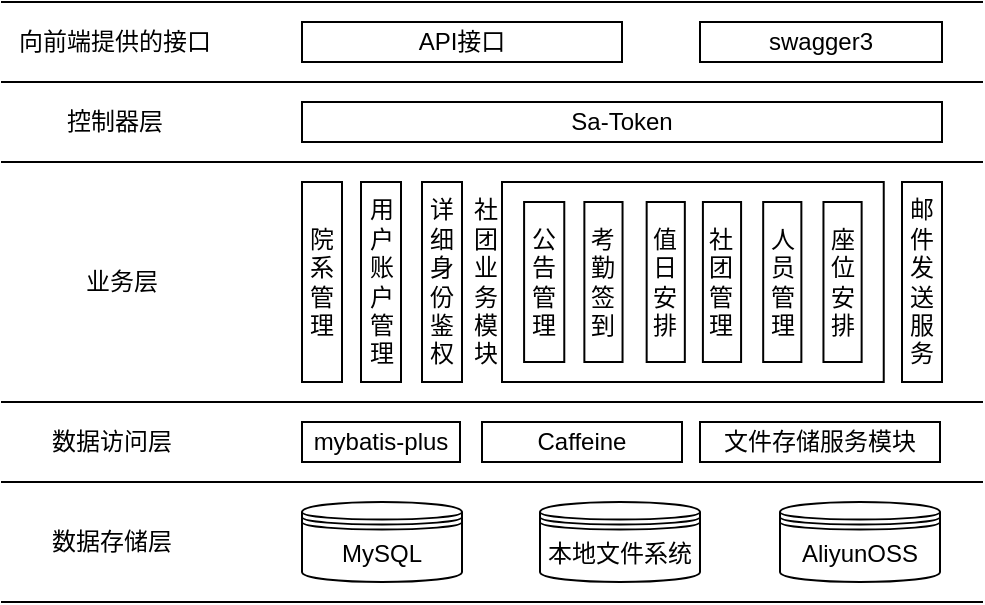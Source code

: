 <mxfile version="22.0.2" type="device">
  <diagram name="第 1 页" id="kYuHIrQTvLd25YGPLH1h">
    <mxGraphModel dx="91" dy="593" grid="1" gridSize="10" guides="1" tooltips="1" connect="1" arrows="1" fold="1" page="1" pageScale="1" pageWidth="827" pageHeight="1169" math="0" shadow="0">
      <root>
        <mxCell id="0" />
        <mxCell id="1" parent="0" />
        <mxCell id="-y3yfsBdpUwIm31mxRyQ-242" value="" style="shape=partialRectangle;whiteSpace=wrap;html=1;left=0;right=0;fillColor=none;" parent="1" vertex="1">
          <mxGeometry x="880" y="320" width="490" height="60" as="geometry" />
        </mxCell>
        <mxCell id="-y3yfsBdpUwIm31mxRyQ-165" value="MySQL" style="shape=datastore;whiteSpace=wrap;html=1;" parent="1" vertex="1">
          <mxGeometry x="1030" y="330" width="80" height="40" as="geometry" />
        </mxCell>
        <mxCell id="-y3yfsBdpUwIm31mxRyQ-166" value="&lt;font style=&quot;font-size: 12px;&quot;&gt;AliyunOSS&lt;/font&gt;" style="shape=datastore;whiteSpace=wrap;html=1;" parent="1" vertex="1">
          <mxGeometry x="1269" y="330" width="80" height="40" as="geometry" />
        </mxCell>
        <mxCell id="-y3yfsBdpUwIm31mxRyQ-167" value="&lt;font style=&quot;font-size: 12px;&quot;&gt;本地文件系统&lt;/font&gt;" style="shape=datastore;whiteSpace=wrap;html=1;" parent="1" vertex="1">
          <mxGeometry x="1149" y="330" width="80" height="40" as="geometry" />
        </mxCell>
        <mxCell id="-y3yfsBdpUwIm31mxRyQ-218" value="文件存储服务模块" style="rounded=0;whiteSpace=wrap;html=1;" parent="1" vertex="1">
          <mxGeometry x="1229" y="290" width="120" height="20" as="geometry" />
        </mxCell>
        <mxCell id="-y3yfsBdpUwIm31mxRyQ-219" value="mybatis-plus" style="rounded=0;whiteSpace=wrap;html=1;" parent="1" vertex="1">
          <mxGeometry x="1030" y="290" width="79" height="20" as="geometry" />
        </mxCell>
        <mxCell id="-y3yfsBdpUwIm31mxRyQ-222" value="Sa-Token" style="rounded=0;whiteSpace=wrap;html=1;" parent="1" vertex="1">
          <mxGeometry x="1030" y="130" width="320" height="20" as="geometry" />
        </mxCell>
        <mxCell id="-y3yfsBdpUwIm31mxRyQ-223" value="Caffeine" style="rounded=0;whiteSpace=wrap;html=1;" parent="1" vertex="1">
          <mxGeometry x="1120" y="290" width="100" height="20" as="geometry" />
        </mxCell>
        <mxCell id="-y3yfsBdpUwIm31mxRyQ-211" value="用&lt;br&gt;户&lt;br&gt;账&lt;br&gt;户&lt;br&gt;管&lt;br&gt;理" style="rounded=0;whiteSpace=wrap;html=1;" parent="1" vertex="1">
          <mxGeometry x="1059.5" y="170" width="20" height="100" as="geometry" />
        </mxCell>
        <mxCell id="-y3yfsBdpUwIm31mxRyQ-212" value="院&lt;br&gt;系&lt;br&gt;管&lt;br&gt;理" style="rounded=0;whiteSpace=wrap;html=1;" parent="1" vertex="1">
          <mxGeometry x="1030" y="170" width="20" height="100" as="geometry" />
        </mxCell>
        <mxCell id="-y3yfsBdpUwIm31mxRyQ-236" value="API接口" style="rounded=0;whiteSpace=wrap;html=1;" parent="1" vertex="1">
          <mxGeometry x="1030" y="90" width="160" height="20" as="geometry" />
        </mxCell>
        <mxCell id="-y3yfsBdpUwIm31mxRyQ-237" value="swagger3" style="rounded=0;whiteSpace=wrap;html=1;" parent="1" vertex="1">
          <mxGeometry x="1229" y="90" width="121" height="20" as="geometry" />
        </mxCell>
        <mxCell id="-y3yfsBdpUwIm31mxRyQ-251" value="" style="group" parent="1" vertex="1" connectable="0">
          <mxGeometry x="880" y="80" width="490" height="40" as="geometry" />
        </mxCell>
        <mxCell id="-y3yfsBdpUwIm31mxRyQ-238" value="" style="shape=partialRectangle;whiteSpace=wrap;html=1;left=0;right=0;fillColor=none;" parent="-y3yfsBdpUwIm31mxRyQ-251" vertex="1">
          <mxGeometry width="490" height="40" as="geometry" />
        </mxCell>
        <mxCell id="-y3yfsBdpUwIm31mxRyQ-243" value="向前端提供的接口" style="text;html=1;strokeColor=none;fillColor=none;align=center;verticalAlign=middle;whiteSpace=wrap;rounded=0;" parent="-y3yfsBdpUwIm31mxRyQ-251" vertex="1">
          <mxGeometry width="113" height="40" as="geometry" />
        </mxCell>
        <mxCell id="-y3yfsBdpUwIm31mxRyQ-254" value="" style="group" parent="1" vertex="1" connectable="0">
          <mxGeometry x="880" y="120" width="490" height="40" as="geometry" />
        </mxCell>
        <mxCell id="-y3yfsBdpUwIm31mxRyQ-239" value="" style="shape=partialRectangle;whiteSpace=wrap;html=1;left=0;right=0;fillColor=none;" parent="-y3yfsBdpUwIm31mxRyQ-254" vertex="1">
          <mxGeometry width="490" height="40" as="geometry" />
        </mxCell>
        <mxCell id="-y3yfsBdpUwIm31mxRyQ-244" value="控制器层" style="text;html=1;strokeColor=none;fillColor=none;align=center;verticalAlign=middle;whiteSpace=wrap;rounded=0;" parent="-y3yfsBdpUwIm31mxRyQ-254" vertex="1">
          <mxGeometry width="113" height="40" as="geometry" />
        </mxCell>
        <mxCell id="-y3yfsBdpUwIm31mxRyQ-256" value="" style="group" parent="1" vertex="1" connectable="0">
          <mxGeometry x="880" y="280" width="490" height="40" as="geometry" />
        </mxCell>
        <mxCell id="-y3yfsBdpUwIm31mxRyQ-241" value="" style="shape=partialRectangle;whiteSpace=wrap;html=1;left=0;right=0;fillColor=none;" parent="-y3yfsBdpUwIm31mxRyQ-256" vertex="1">
          <mxGeometry width="490" height="40" as="geometry" />
        </mxCell>
        <mxCell id="-y3yfsBdpUwIm31mxRyQ-247" value="数据访问层" style="text;html=1;strokeColor=none;fillColor=none;align=center;verticalAlign=middle;whiteSpace=wrap;rounded=0;" parent="-y3yfsBdpUwIm31mxRyQ-256" vertex="1">
          <mxGeometry width="110" height="40" as="geometry" />
        </mxCell>
        <mxCell id="-y3yfsBdpUwIm31mxRyQ-259" value="详&lt;br&gt;细&lt;br&gt;身&lt;br&gt;份&lt;br&gt;鉴&lt;br&gt;权" style="rounded=0;whiteSpace=wrap;html=1;" parent="1" vertex="1">
          <mxGeometry x="1090" y="170" width="20" height="100" as="geometry" />
        </mxCell>
        <mxCell id="-y3yfsBdpUwIm31mxRyQ-262" value="邮&lt;br&gt;件&lt;br&gt;发&lt;br&gt;送&lt;br&gt;服&lt;br&gt;务" style="rounded=0;whiteSpace=wrap;html=1;" parent="1" vertex="1">
          <mxGeometry x="1330" y="170" width="20" height="100" as="geometry" />
        </mxCell>
        <mxCell id="-y3yfsBdpUwIm31mxRyQ-266" value="业务层" style="text;html=1;strokeColor=none;fillColor=none;align=center;verticalAlign=middle;whiteSpace=wrap;rounded=0;" parent="1" vertex="1">
          <mxGeometry x="880" y="160" width="120" height="120" as="geometry" />
        </mxCell>
        <mxCell id="-y3yfsBdpUwIm31mxRyQ-267" value="" style="group" parent="1" vertex="1" connectable="0">
          <mxGeometry x="1130" y="170" width="190.868" height="100" as="geometry" />
        </mxCell>
        <mxCell id="-y3yfsBdpUwIm31mxRyQ-200" value="社&lt;br&gt;团&lt;br&gt;业&lt;br&gt;务&lt;br&gt;模&lt;br&gt;块" style="rounded=0;whiteSpace=wrap;html=1;labelPosition=left;verticalLabelPosition=middle;align=right;verticalAlign=middle;horizontal=1;container=0;" parent="-y3yfsBdpUwIm31mxRyQ-267" vertex="1">
          <mxGeometry width="190.868" height="100" as="geometry" />
        </mxCell>
        <mxCell id="-y3yfsBdpUwIm31mxRyQ-194" value="公&lt;br&gt;告&lt;br&gt;管&lt;br&gt;理" style="rounded=0;html=1;verticalAlign=middle;horizontal=1;whiteSpace=wrap;container=0;" parent="-y3yfsBdpUwIm31mxRyQ-267" vertex="1">
          <mxGeometry x="11.05" y="10" width="20.091" height="80" as="geometry" />
        </mxCell>
        <mxCell id="-y3yfsBdpUwIm31mxRyQ-195" value="考&lt;br&gt;勤&lt;br&gt;签&lt;br&gt;到" style="rounded=0;html=1;verticalAlign=middle;horizontal=1;whiteSpace=wrap;container=0;" parent="-y3yfsBdpUwIm31mxRyQ-267" vertex="1">
          <mxGeometry x="41.187" y="10" width="19.087" height="80" as="geometry" />
        </mxCell>
        <mxCell id="-y3yfsBdpUwIm31mxRyQ-196" value="值&lt;br&gt;日&lt;br&gt;安&lt;br&gt;排" style="rounded=0;html=1;verticalAlign=middle;horizontal=1;whiteSpace=wrap;container=0;" parent="-y3yfsBdpUwIm31mxRyQ-267" vertex="1">
          <mxGeometry x="72.329" y="10" width="19.087" height="80" as="geometry" />
        </mxCell>
        <mxCell id="-y3yfsBdpUwIm31mxRyQ-197" value="社&lt;br&gt;团&lt;br&gt;管&lt;br&gt;理" style="rounded=0;html=1;verticalAlign=middle;horizontal=1;whiteSpace=wrap;container=0;" parent="-y3yfsBdpUwIm31mxRyQ-267" vertex="1">
          <mxGeometry x="100.457" y="10" width="19.087" height="80" as="geometry" />
        </mxCell>
        <mxCell id="-y3yfsBdpUwIm31mxRyQ-198" value="人&lt;br&gt;员&lt;br&gt;管&lt;br&gt;理" style="rounded=0;html=1;verticalAlign=middle;horizontal=1;whiteSpace=wrap;container=0;" parent="-y3yfsBdpUwIm31mxRyQ-267" vertex="1">
          <mxGeometry x="130.594" y="10" width="19.087" height="80" as="geometry" />
        </mxCell>
        <mxCell id="-y3yfsBdpUwIm31mxRyQ-199" value="座&lt;br&gt;位&lt;br&gt;安&lt;br&gt;排" style="rounded=0;html=1;verticalAlign=middle;horizontal=1;whiteSpace=wrap;container=0;" parent="-y3yfsBdpUwIm31mxRyQ-267" vertex="1">
          <mxGeometry x="160.731" y="10" width="19.087" height="80" as="geometry" />
        </mxCell>
        <mxCell id="-y3yfsBdpUwIm31mxRyQ-248" value="数据存储层" style="text;html=1;strokeColor=none;fillColor=none;align=center;verticalAlign=middle;whiteSpace=wrap;rounded=0;" parent="1" vertex="1">
          <mxGeometry x="880" y="320" width="110" height="60" as="geometry" />
        </mxCell>
      </root>
    </mxGraphModel>
  </diagram>
</mxfile>
